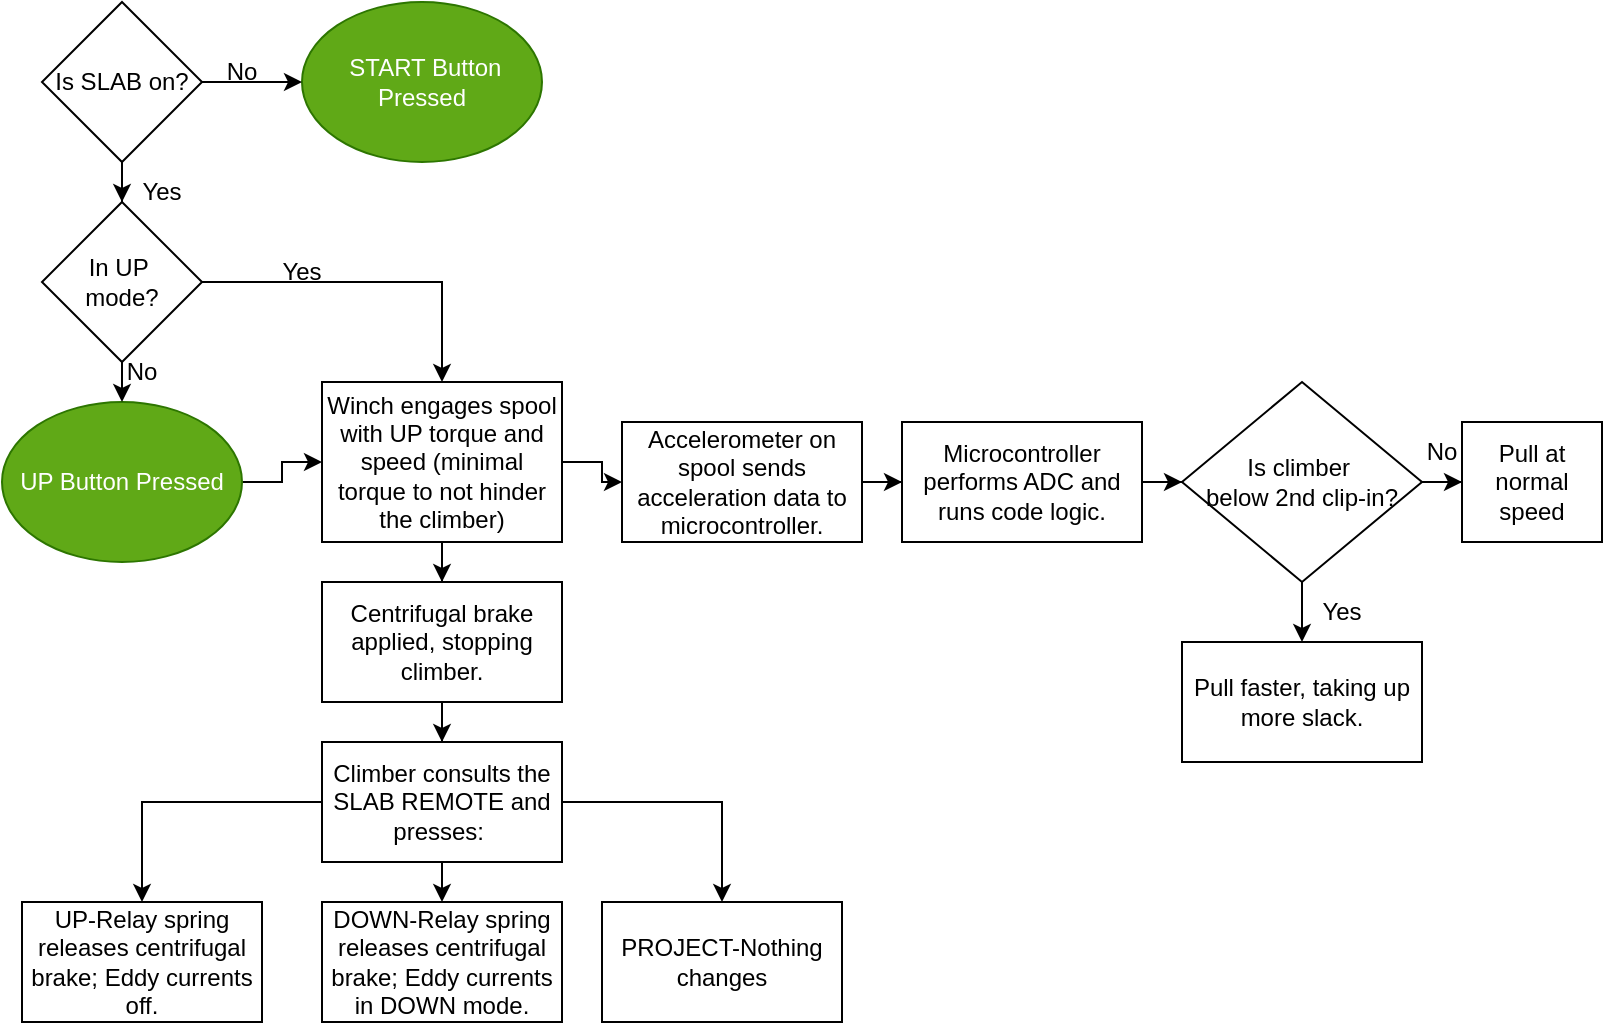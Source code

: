 <mxfile version="24.7.4">
  <diagram id="0mcFUSr4ymJwKAcMVuKt" name="Page-1">
    <mxGraphModel dx="1050" dy="557" grid="1" gridSize="10" guides="1" tooltips="1" connect="1" arrows="1" fold="1" page="1" pageScale="1" pageWidth="827" pageHeight="1169" math="0" shadow="0">
      <root>
        <mxCell id="0" />
        <mxCell id="1" parent="0" />
        <mxCell id="vQADBCuyyoW7ALHFSoMh-15" value="" style="edgeStyle=orthogonalEdgeStyle;rounded=0;orthogonalLoop=1;jettySize=auto;html=1;" edge="1" parent="1" source="vQADBCuyyoW7ALHFSoMh-16" target="vQADBCuyyoW7ALHFSoMh-19">
          <mxGeometry relative="1" as="geometry" />
        </mxCell>
        <mxCell id="vQADBCuyyoW7ALHFSoMh-16" value="UP Button Pressed" style="ellipse;whiteSpace=wrap;html=1;fillColor=#60a917;fontColor=#ffffff;strokeColor=#2D7600;" vertex="1" parent="1">
          <mxGeometry x="10" y="220" width="120" height="80" as="geometry" />
        </mxCell>
        <mxCell id="vQADBCuyyoW7ALHFSoMh-17" value="" style="edgeStyle=orthogonalEdgeStyle;rounded=0;orthogonalLoop=1;jettySize=auto;html=1;" edge="1" parent="1" source="vQADBCuyyoW7ALHFSoMh-19" target="vQADBCuyyoW7ALHFSoMh-21">
          <mxGeometry relative="1" as="geometry" />
        </mxCell>
        <mxCell id="vQADBCuyyoW7ALHFSoMh-18" value="" style="edgeStyle=orthogonalEdgeStyle;rounded=0;orthogonalLoop=1;jettySize=auto;html=1;" edge="1" parent="1" source="vQADBCuyyoW7ALHFSoMh-19" target="vQADBCuyyoW7ALHFSoMh-32">
          <mxGeometry relative="1" as="geometry" />
        </mxCell>
        <mxCell id="vQADBCuyyoW7ALHFSoMh-19" value="Winch engages spool with UP torque and speed (minimal torque to not hinder the climber)" style="whiteSpace=wrap;html=1;" vertex="1" parent="1">
          <mxGeometry x="170" y="210" width="120" height="80" as="geometry" />
        </mxCell>
        <mxCell id="vQADBCuyyoW7ALHFSoMh-20" value="" style="edgeStyle=orthogonalEdgeStyle;rounded=0;orthogonalLoop=1;jettySize=auto;html=1;" edge="1" parent="1" source="vQADBCuyyoW7ALHFSoMh-21" target="vQADBCuyyoW7ALHFSoMh-23">
          <mxGeometry relative="1" as="geometry" />
        </mxCell>
        <mxCell id="vQADBCuyyoW7ALHFSoMh-21" value="Accelerometer on spool sends acceleration data to microcontroller." style="whiteSpace=wrap;html=1;" vertex="1" parent="1">
          <mxGeometry x="320" y="230" width="120" height="60" as="geometry" />
        </mxCell>
        <mxCell id="vQADBCuyyoW7ALHFSoMh-22" value="" style="edgeStyle=orthogonalEdgeStyle;rounded=0;orthogonalLoop=1;jettySize=auto;html=1;" edge="1" parent="1" source="vQADBCuyyoW7ALHFSoMh-23" target="vQADBCuyyoW7ALHFSoMh-26">
          <mxGeometry relative="1" as="geometry" />
        </mxCell>
        <mxCell id="vQADBCuyyoW7ALHFSoMh-23" value="Microcontroller performs ADC and runs code logic." style="whiteSpace=wrap;html=1;" vertex="1" parent="1">
          <mxGeometry x="460" y="230" width="120" height="60" as="geometry" />
        </mxCell>
        <mxCell id="vQADBCuyyoW7ALHFSoMh-24" value="" style="edgeStyle=orthogonalEdgeStyle;rounded=0;orthogonalLoop=1;jettySize=auto;html=1;" edge="1" parent="1" source="vQADBCuyyoW7ALHFSoMh-26" target="vQADBCuyyoW7ALHFSoMh-27">
          <mxGeometry relative="1" as="geometry" />
        </mxCell>
        <mxCell id="vQADBCuyyoW7ALHFSoMh-25" value="" style="edgeStyle=orthogonalEdgeStyle;rounded=0;orthogonalLoop=1;jettySize=auto;html=1;" edge="1" parent="1" source="vQADBCuyyoW7ALHFSoMh-26" target="vQADBCuyyoW7ALHFSoMh-29">
          <mxGeometry relative="1" as="geometry" />
        </mxCell>
        <mxCell id="vQADBCuyyoW7ALHFSoMh-26" value="Is climber&amp;nbsp;&lt;div&gt;&lt;div&gt;below 2nd clip-in?&lt;/div&gt;&lt;/div&gt;" style="rhombus;whiteSpace=wrap;html=1;" vertex="1" parent="1">
          <mxGeometry x="600" y="210" width="120" height="100" as="geometry" />
        </mxCell>
        <mxCell id="vQADBCuyyoW7ALHFSoMh-27" value="Pull faster, taking up more slack." style="whiteSpace=wrap;html=1;" vertex="1" parent="1">
          <mxGeometry x="600" y="340" width="120" height="60" as="geometry" />
        </mxCell>
        <mxCell id="vQADBCuyyoW7ALHFSoMh-28" value="Yes" style="text;html=1;align=center;verticalAlign=middle;whiteSpace=wrap;rounded=0;" vertex="1" parent="1">
          <mxGeometry x="650" y="310" width="60" height="30" as="geometry" />
        </mxCell>
        <mxCell id="vQADBCuyyoW7ALHFSoMh-29" value="Pull at normal speed" style="whiteSpace=wrap;html=1;" vertex="1" parent="1">
          <mxGeometry x="740" y="230" width="70" height="60" as="geometry" />
        </mxCell>
        <mxCell id="vQADBCuyyoW7ALHFSoMh-30" value="No" style="text;html=1;align=center;verticalAlign=middle;whiteSpace=wrap;rounded=0;" vertex="1" parent="1">
          <mxGeometry x="700" y="230" width="60" height="30" as="geometry" />
        </mxCell>
        <mxCell id="vQADBCuyyoW7ALHFSoMh-31" value="" style="edgeStyle=orthogonalEdgeStyle;rounded=0;orthogonalLoop=1;jettySize=auto;html=1;" edge="1" parent="1" source="vQADBCuyyoW7ALHFSoMh-32" target="vQADBCuyyoW7ALHFSoMh-36">
          <mxGeometry relative="1" as="geometry" />
        </mxCell>
        <mxCell id="vQADBCuyyoW7ALHFSoMh-32" value="Centrifugal brake applied, stopping climber." style="whiteSpace=wrap;html=1;" vertex="1" parent="1">
          <mxGeometry x="170" y="310" width="120" height="60" as="geometry" />
        </mxCell>
        <mxCell id="vQADBCuyyoW7ALHFSoMh-33" style="edgeStyle=orthogonalEdgeStyle;rounded=0;orthogonalLoop=1;jettySize=auto;html=1;exitX=1;exitY=0.5;exitDx=0;exitDy=0;entryX=0.5;entryY=0;entryDx=0;entryDy=0;" edge="1" parent="1" source="vQADBCuyyoW7ALHFSoMh-36" target="vQADBCuyyoW7ALHFSoMh-38">
          <mxGeometry relative="1" as="geometry" />
        </mxCell>
        <mxCell id="vQADBCuyyoW7ALHFSoMh-34" style="edgeStyle=orthogonalEdgeStyle;rounded=0;orthogonalLoop=1;jettySize=auto;html=1;exitX=0.5;exitY=1;exitDx=0;exitDy=0;entryX=0.5;entryY=0;entryDx=0;entryDy=0;" edge="1" parent="1" source="vQADBCuyyoW7ALHFSoMh-36" target="vQADBCuyyoW7ALHFSoMh-39">
          <mxGeometry relative="1" as="geometry" />
        </mxCell>
        <mxCell id="vQADBCuyyoW7ALHFSoMh-35" style="edgeStyle=orthogonalEdgeStyle;rounded=0;orthogonalLoop=1;jettySize=auto;html=1;exitX=0;exitY=0.5;exitDx=0;exitDy=0;entryX=0.5;entryY=0;entryDx=0;entryDy=0;" edge="1" parent="1" source="vQADBCuyyoW7ALHFSoMh-36" target="vQADBCuyyoW7ALHFSoMh-37">
          <mxGeometry relative="1" as="geometry" />
        </mxCell>
        <mxCell id="vQADBCuyyoW7ALHFSoMh-36" value="Climber consults the SLAB REMOTE and presses:&amp;nbsp;" style="whiteSpace=wrap;html=1;" vertex="1" parent="1">
          <mxGeometry x="170" y="390" width="120" height="60" as="geometry" />
        </mxCell>
        <mxCell id="vQADBCuyyoW7ALHFSoMh-37" value="UP-Relay spring releases centrifugal brake; Eddy currents off." style="rounded=0;whiteSpace=wrap;html=1;" vertex="1" parent="1">
          <mxGeometry x="20" y="470" width="120" height="60" as="geometry" />
        </mxCell>
        <mxCell id="vQADBCuyyoW7ALHFSoMh-38" value="PROJECT-Nothing changes" style="rounded=0;whiteSpace=wrap;html=1;" vertex="1" parent="1">
          <mxGeometry x="310" y="470" width="120" height="60" as="geometry" />
        </mxCell>
        <mxCell id="vQADBCuyyoW7ALHFSoMh-39" value="DOWN-Relay spring releases centrifugal brake; Eddy currents in DOWN mode." style="rounded=0;whiteSpace=wrap;html=1;" vertex="1" parent="1">
          <mxGeometry x="170" y="470" width="120" height="60" as="geometry" />
        </mxCell>
        <mxCell id="vQADBCuyyoW7ALHFSoMh-40" value="&amp;nbsp;START Button Pressed" style="ellipse;whiteSpace=wrap;html=1;fillColor=#60a917;fontColor=#ffffff;strokeColor=#2D7600;" vertex="1" parent="1">
          <mxGeometry x="160" y="20" width="120" height="80" as="geometry" />
        </mxCell>
        <mxCell id="vQADBCuyyoW7ALHFSoMh-42" value="" style="edgeStyle=orthogonalEdgeStyle;rounded=0;orthogonalLoop=1;jettySize=auto;html=1;" edge="1" parent="1" source="vQADBCuyyoW7ALHFSoMh-41" target="vQADBCuyyoW7ALHFSoMh-40">
          <mxGeometry relative="1" as="geometry" />
        </mxCell>
        <mxCell id="vQADBCuyyoW7ALHFSoMh-47" value="" style="edgeStyle=orthogonalEdgeStyle;rounded=0;orthogonalLoop=1;jettySize=auto;html=1;" edge="1" parent="1" source="vQADBCuyyoW7ALHFSoMh-41" target="vQADBCuyyoW7ALHFSoMh-44">
          <mxGeometry relative="1" as="geometry" />
        </mxCell>
        <mxCell id="vQADBCuyyoW7ALHFSoMh-41" value="Is SLAB on?" style="rhombus;whiteSpace=wrap;html=1;" vertex="1" parent="1">
          <mxGeometry x="30" y="20" width="80" height="80" as="geometry" />
        </mxCell>
        <mxCell id="vQADBCuyyoW7ALHFSoMh-45" style="edgeStyle=orthogonalEdgeStyle;rounded=0;orthogonalLoop=1;jettySize=auto;html=1;exitX=0.5;exitY=1;exitDx=0;exitDy=0;entryX=0.5;entryY=0;entryDx=0;entryDy=0;" edge="1" parent="1" source="vQADBCuyyoW7ALHFSoMh-44" target="vQADBCuyyoW7ALHFSoMh-16">
          <mxGeometry relative="1" as="geometry" />
        </mxCell>
        <mxCell id="vQADBCuyyoW7ALHFSoMh-52" style="edgeStyle=orthogonalEdgeStyle;rounded=0;orthogonalLoop=1;jettySize=auto;html=1;entryX=0.5;entryY=0;entryDx=0;entryDy=0;" edge="1" parent="1" source="vQADBCuyyoW7ALHFSoMh-44" target="vQADBCuyyoW7ALHFSoMh-19">
          <mxGeometry relative="1" as="geometry" />
        </mxCell>
        <mxCell id="vQADBCuyyoW7ALHFSoMh-44" value="In UP&amp;nbsp;&lt;div&gt;mode?&lt;/div&gt;" style="rhombus;whiteSpace=wrap;html=1;" vertex="1" parent="1">
          <mxGeometry x="30" y="120" width="80" height="80" as="geometry" />
        </mxCell>
        <mxCell id="vQADBCuyyoW7ALHFSoMh-48" value="No" style="text;html=1;align=center;verticalAlign=middle;whiteSpace=wrap;rounded=0;" vertex="1" parent="1">
          <mxGeometry x="100" y="40" width="60" height="30" as="geometry" />
        </mxCell>
        <mxCell id="vQADBCuyyoW7ALHFSoMh-49" value="Yes" style="text;html=1;align=center;verticalAlign=middle;whiteSpace=wrap;rounded=0;" vertex="1" parent="1">
          <mxGeometry x="60" y="100" width="60" height="30" as="geometry" />
        </mxCell>
        <mxCell id="vQADBCuyyoW7ALHFSoMh-53" value="No" style="text;html=1;align=center;verticalAlign=middle;whiteSpace=wrap;rounded=0;" vertex="1" parent="1">
          <mxGeometry x="50" y="190" width="60" height="30" as="geometry" />
        </mxCell>
        <mxCell id="vQADBCuyyoW7ALHFSoMh-54" value="Yes" style="text;html=1;align=center;verticalAlign=middle;whiteSpace=wrap;rounded=0;" vertex="1" parent="1">
          <mxGeometry x="130" y="140" width="60" height="30" as="geometry" />
        </mxCell>
      </root>
    </mxGraphModel>
  </diagram>
</mxfile>
